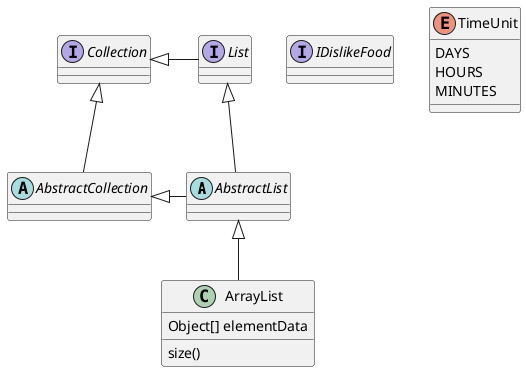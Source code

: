 @startuml
'https://plantuml.com/class-diagram

abstract class AbstractList
abstract AbstractCollection
interface List
interface Collection

List <|-- AbstractList
Collection <|-- AbstractCollection

Collection <|- List
AbstractCollection <|- AbstractList
AbstractList <|-- ArrayList

interface IDislikeFood {}

class ArrayList {
Object[] elementData
size()
}

enum TimeUnit {
DAYS
HOURS
MINUTES
}

@enduml